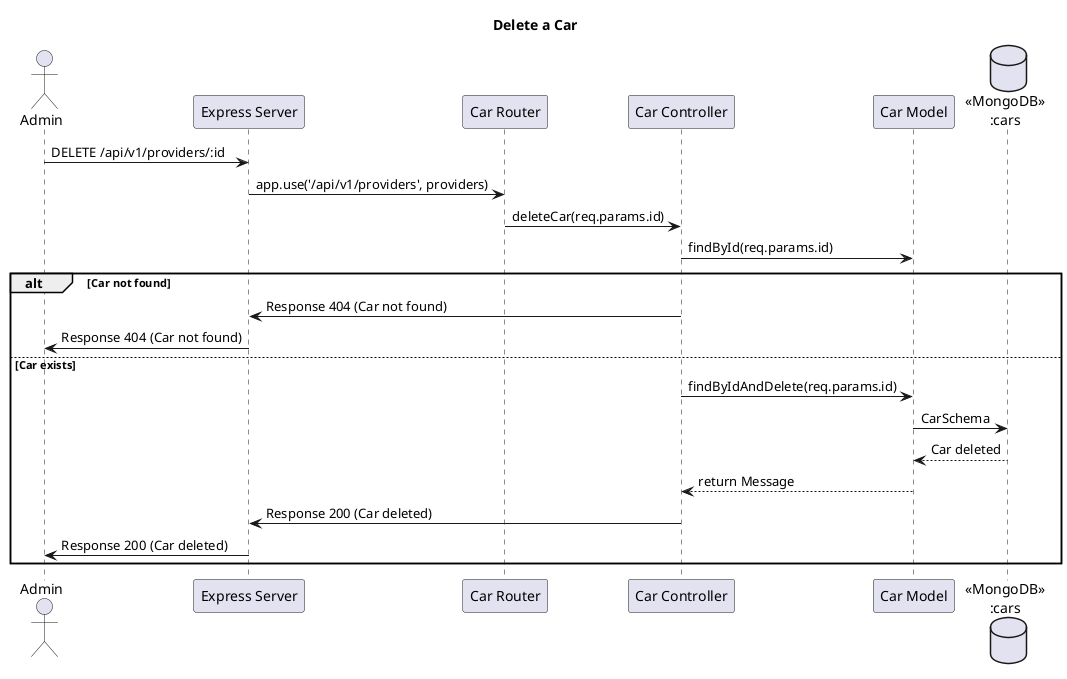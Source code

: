 @startuml
title Delete a Car

actor Admin
participant "Express Server" as Server
participant "Car Router" as Router
participant "Car Controller" as Controller
participant "Car Model" as Model
database "«MongoDB»\n:cars" as Database

Admin -> Server: DELETE /api/v1/providers/:id
Server -> Router: app.use('/api/v1/providers', providers)
Router -> Controller: deleteCar(req.params.id)
Controller -> Model: findById(req.params.id)
alt Car not found
    Controller -> Server: Response 404 (Car not found)
    Server -> Admin: Response 404 (Car not found)
else Car exists
    Controller -> Model: findByIdAndDelete(req.params.id)
    Model -> Database: CarSchema
    Database --> Model: Car deleted
    Model --> Controller: return Message
    Controller -> Server: Response 200 (Car deleted)
    Server -> Admin: Response 200 (Car deleted)
end

@enduml
